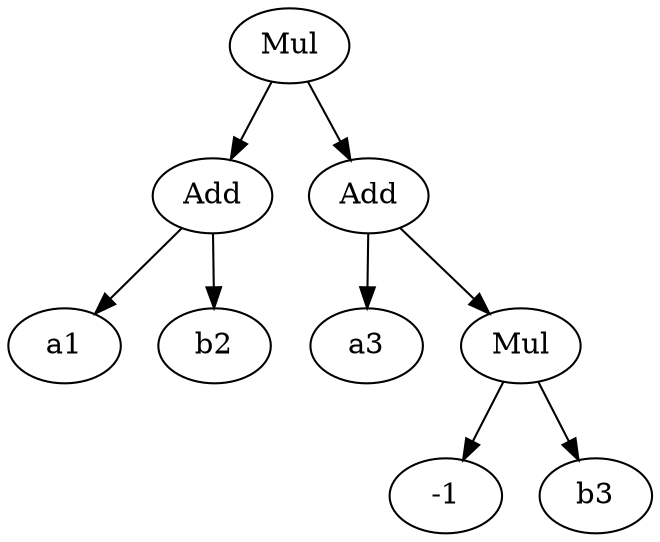 digraph{

# Graph style
"ordering"="out"
"rankdir"="TD"

#########
# Nodes #
#########

"Mul(Add(Symbol('a1'), Symbol('b2')), Add(Symbol('a3'), Mul(Integer(-1), Symbol('b3'))))_()" ["color"="black", "label"="Mul", "shape"="ellipse"];
"Add(Symbol('a1'), Symbol('b2'))_(0,)" ["color"="black", "label"="Add", "shape"="ellipse"];
"Symbol('a1')_(0, 0)" ["color"="black", "label"="a1", "shape"="ellipse"];
"Symbol('b2')_(0, 1)" ["color"="black", "label"="b2", "shape"="ellipse"];
"Add(Symbol('a3'), Mul(Integer(-1), Symbol('b3')))_(1,)" ["color"="black", "label"="Add", "shape"="ellipse"];
"Symbol('a3')_(1, 0)" ["color"="black", "label"="a3", "shape"="ellipse"];
"Mul(Integer(-1), Symbol('b3'))_(1, 1)" ["color"="black", "label"="Mul", "shape"="ellipse"];
"Integer(-1)_(1, 1, 0)" ["color"="black", "label"="-1", "shape"="ellipse"];
"Symbol('b3')_(1, 1, 1)" ["color"="black", "label"="b3", "shape"="ellipse"];

#########
# Edges #
#########

"Mul(Add(Symbol('a1'), Symbol('b2')), Add(Symbol('a3'), Mul(Integer(-1), Symbol('b3'))))_()" -> "Add(Symbol('a1'), Symbol('b2'))_(0,)";
"Mul(Add(Symbol('a1'), Symbol('b2')), Add(Symbol('a3'), Mul(Integer(-1), Symbol('b3'))))_()" -> "Add(Symbol('a3'), Mul(Integer(-1), Symbol('b3')))_(1,)";
"Add(Symbol('a1'), Symbol('b2'))_(0,)" -> "Symbol('a1')_(0, 0)";
"Add(Symbol('a1'), Symbol('b2'))_(0,)" -> "Symbol('b2')_(0, 1)";
"Add(Symbol('a3'), Mul(Integer(-1), Symbol('b3')))_(1,)" -> "Symbol('a3')_(1, 0)";
"Add(Symbol('a3'), Mul(Integer(-1), Symbol('b3')))_(1,)" -> "Mul(Integer(-1), Symbol('b3'))_(1, 1)";
"Mul(Integer(-1), Symbol('b3'))_(1, 1)" -> "Integer(-1)_(1, 1, 0)";
"Mul(Integer(-1), Symbol('b3'))_(1, 1)" -> "Symbol('b3')_(1, 1, 1)";
}
